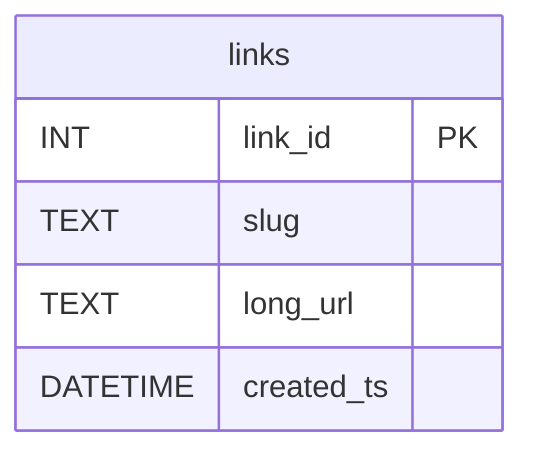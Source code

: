 erDiagram
    links {
        INT link_id PK
        TEXT slug
        TEXT long_url
        DATETIME created_ts
    }
